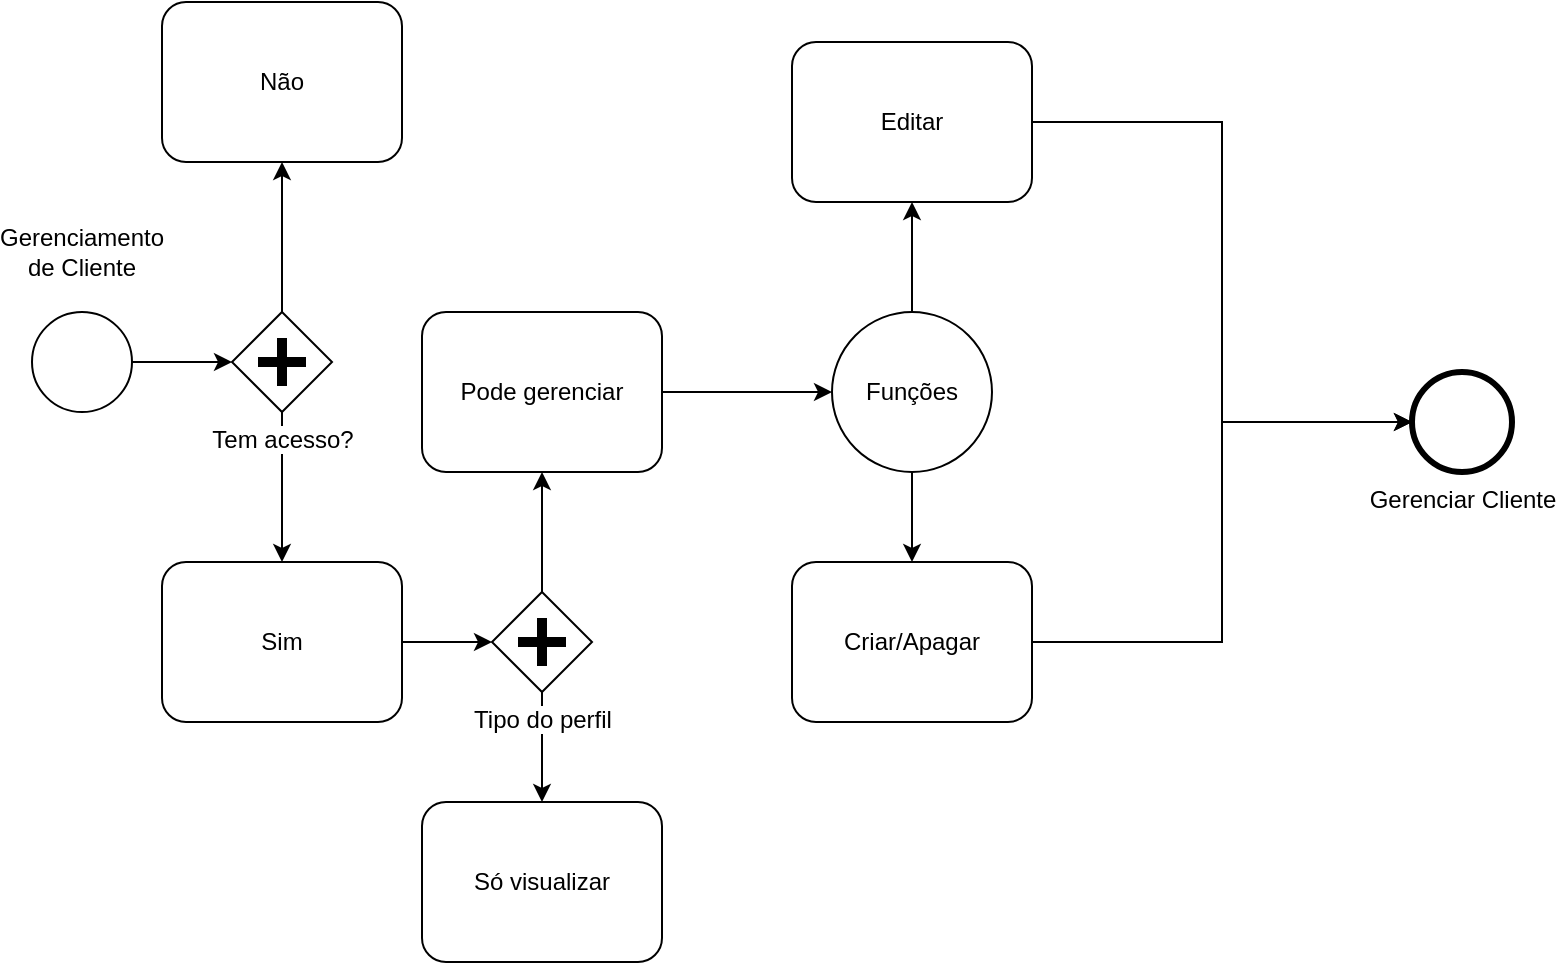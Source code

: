 <mxfile version="15.4.0" type="device"><diagram name="Page-1" id="2a216829-ef6e-dabb-86c1-c78162f3ba2b"><mxGraphModel dx="1420" dy="770" grid="1" gridSize="10" guides="1" tooltips="1" connect="1" arrows="1" fold="1" page="1" pageScale="1" pageWidth="850" pageHeight="1100" background="none" math="0" shadow="0"><root><mxCell id="0"/><mxCell id="1" parent="0"/><mxCell id="7a84cebc1def654-1" value="" style="shape=mxgraph.bpmn.shape;html=1;verticalLabelPosition=bottom;labelBackgroundColor=#ffffff;verticalAlign=top;perimeter=ellipsePerimeter;outline=standard;symbol=general;" parent="1" vertex="1"><mxGeometry x="260" y="265" width="50" height="50" as="geometry"/></mxCell><mxCell id="4P9ssWaTueeB1fBDjrVD-19" style="edgeStyle=orthogonalEdgeStyle;rounded=0;orthogonalLoop=1;jettySize=auto;html=1;exitX=1;exitY=0.5;exitDx=0;exitDy=0;entryX=0;entryY=0.5;entryDx=0;entryDy=0;" edge="1" parent="1" source="7a84cebc1def654-3" target="4P9ssWaTueeB1fBDjrVD-18"><mxGeometry relative="1" as="geometry"/></mxCell><mxCell id="7a84cebc1def654-3" value="Sim" style="shape=ext;rounded=1;html=1;whiteSpace=wrap;" parent="1" vertex="1"><mxGeometry x="325" y="390" width="120" height="80" as="geometry"/></mxCell><mxCell id="4P9ssWaTueeB1fBDjrVD-3" style="edgeStyle=orthogonalEdgeStyle;rounded=0;orthogonalLoop=1;jettySize=auto;html=1;entryX=0.5;entryY=1;entryDx=0;entryDy=0;" edge="1" parent="1" source="7a84cebc1def654-9" target="4P9ssWaTueeB1fBDjrVD-2"><mxGeometry relative="1" as="geometry"/></mxCell><mxCell id="4P9ssWaTueeB1fBDjrVD-4" style="edgeStyle=orthogonalEdgeStyle;rounded=0;orthogonalLoop=1;jettySize=auto;html=1;" edge="1" parent="1" source="7a84cebc1def654-9" target="7a84cebc1def654-3"><mxGeometry relative="1" as="geometry"/></mxCell><mxCell id="7a84cebc1def654-9" value="Tem acesso?" style="shape=mxgraph.bpmn.shape;html=1;verticalLabelPosition=bottom;labelBackgroundColor=#ffffff;verticalAlign=top;perimeter=rhombusPerimeter;background=gateway;outline=none;symbol=parallelGw;" parent="1" vertex="1"><mxGeometry x="360" y="265" width="50" height="50" as="geometry"/></mxCell><mxCell id="7a84cebc1def654-26" value="Gerenciar Cliente" style="shape=mxgraph.bpmn.shape;html=1;verticalLabelPosition=bottom;labelBackgroundColor=#ffffff;verticalAlign=top;perimeter=ellipsePerimeter;outline=end;symbol=general;" parent="1" vertex="1"><mxGeometry x="950" y="295.0" width="50" height="50" as="geometry"/></mxCell><mxCell id="7a84cebc1def654-36" style="edgeStyle=orthogonalEdgeStyle;rounded=0;html=1;jettySize=auto;orthogonalLoop=1;" parent="1" source="7a84cebc1def654-1" edge="1"><mxGeometry relative="1" as="geometry"><mxPoint x="360" y="290" as="targetPoint"/></mxGeometry></mxCell><mxCell id="4P9ssWaTueeB1fBDjrVD-1" value="Gerenciamento de Cliente" style="text;html=1;strokeColor=none;fillColor=none;align=center;verticalAlign=middle;whiteSpace=wrap;rounded=0;" vertex="1" parent="1"><mxGeometry x="255" y="220" width="60" height="30" as="geometry"/></mxCell><mxCell id="4P9ssWaTueeB1fBDjrVD-2" value="Não" style="shape=ext;rounded=1;html=1;whiteSpace=wrap;" vertex="1" parent="1"><mxGeometry x="325" y="110" width="120" height="80" as="geometry"/></mxCell><mxCell id="4P9ssWaTueeB1fBDjrVD-27" style="edgeStyle=orthogonalEdgeStyle;rounded=0;orthogonalLoop=1;jettySize=auto;html=1;entryX=0.5;entryY=1;entryDx=0;entryDy=0;" edge="1" parent="1" source="4P9ssWaTueeB1fBDjrVD-5" target="4P9ssWaTueeB1fBDjrVD-25"><mxGeometry relative="1" as="geometry"/></mxCell><mxCell id="4P9ssWaTueeB1fBDjrVD-28" style="edgeStyle=orthogonalEdgeStyle;rounded=0;orthogonalLoop=1;jettySize=auto;html=1;exitX=0.5;exitY=1;exitDx=0;exitDy=0;" edge="1" parent="1" source="4P9ssWaTueeB1fBDjrVD-5" target="4P9ssWaTueeB1fBDjrVD-26"><mxGeometry relative="1" as="geometry"/></mxCell><mxCell id="4P9ssWaTueeB1fBDjrVD-5" value="Funções" style="ellipse;whiteSpace=wrap;html=1;aspect=fixed;" vertex="1" parent="1"><mxGeometry x="660" y="265" width="80" height="80" as="geometry"/></mxCell><mxCell id="4P9ssWaTueeB1fBDjrVD-21" style="edgeStyle=orthogonalEdgeStyle;rounded=0;orthogonalLoop=1;jettySize=auto;html=1;exitX=0.5;exitY=0;exitDx=0;exitDy=0;entryX=0.5;entryY=1;entryDx=0;entryDy=0;" edge="1" parent="1" source="4P9ssWaTueeB1fBDjrVD-18" target="4P9ssWaTueeB1fBDjrVD-20"><mxGeometry relative="1" as="geometry"/></mxCell><mxCell id="4P9ssWaTueeB1fBDjrVD-23" style="edgeStyle=orthogonalEdgeStyle;rounded=0;orthogonalLoop=1;jettySize=auto;html=1;exitX=0.5;exitY=1;exitDx=0;exitDy=0;entryX=0.5;entryY=0;entryDx=0;entryDy=0;" edge="1" parent="1" source="4P9ssWaTueeB1fBDjrVD-18" target="4P9ssWaTueeB1fBDjrVD-22"><mxGeometry relative="1" as="geometry"/></mxCell><mxCell id="4P9ssWaTueeB1fBDjrVD-18" value="Tipo do perfil" style="shape=mxgraph.bpmn.shape;html=1;verticalLabelPosition=bottom;labelBackgroundColor=#ffffff;verticalAlign=top;perimeter=rhombusPerimeter;background=gateway;outline=none;symbol=parallelGw;" vertex="1" parent="1"><mxGeometry x="490" y="405" width="50" height="50" as="geometry"/></mxCell><mxCell id="4P9ssWaTueeB1fBDjrVD-24" style="edgeStyle=orthogonalEdgeStyle;rounded=0;orthogonalLoop=1;jettySize=auto;html=1;exitX=1;exitY=0.5;exitDx=0;exitDy=0;entryX=0;entryY=0.5;entryDx=0;entryDy=0;" edge="1" parent="1" source="4P9ssWaTueeB1fBDjrVD-20" target="4P9ssWaTueeB1fBDjrVD-5"><mxGeometry relative="1" as="geometry"/></mxCell><mxCell id="4P9ssWaTueeB1fBDjrVD-20" value="Pode gerenciar" style="shape=ext;rounded=1;html=1;whiteSpace=wrap;" vertex="1" parent="1"><mxGeometry x="455" y="265" width="120" height="80" as="geometry"/></mxCell><mxCell id="4P9ssWaTueeB1fBDjrVD-22" value="Só visualizar" style="shape=ext;rounded=1;html=1;whiteSpace=wrap;" vertex="1" parent="1"><mxGeometry x="455" y="510" width="120" height="80" as="geometry"/></mxCell><mxCell id="4P9ssWaTueeB1fBDjrVD-29" style="edgeStyle=orthogonalEdgeStyle;rounded=0;orthogonalLoop=1;jettySize=auto;html=1;exitX=1;exitY=0.5;exitDx=0;exitDy=0;entryX=0;entryY=0.5;entryDx=0;entryDy=0;" edge="1" parent="1" source="4P9ssWaTueeB1fBDjrVD-25" target="7a84cebc1def654-26"><mxGeometry relative="1" as="geometry"/></mxCell><mxCell id="4P9ssWaTueeB1fBDjrVD-25" value="Editar" style="shape=ext;rounded=1;html=1;whiteSpace=wrap;" vertex="1" parent="1"><mxGeometry x="640" y="130" width="120" height="80" as="geometry"/></mxCell><mxCell id="4P9ssWaTueeB1fBDjrVD-33" style="edgeStyle=orthogonalEdgeStyle;rounded=0;orthogonalLoop=1;jettySize=auto;html=1;exitX=1;exitY=0.5;exitDx=0;exitDy=0;entryX=0;entryY=0.5;entryDx=0;entryDy=0;" edge="1" parent="1" source="4P9ssWaTueeB1fBDjrVD-26" target="7a84cebc1def654-26"><mxGeometry relative="1" as="geometry"/></mxCell><mxCell id="4P9ssWaTueeB1fBDjrVD-26" value="Criar/Apagar" style="shape=ext;rounded=1;html=1;whiteSpace=wrap;" vertex="1" parent="1"><mxGeometry x="640" y="390" width="120" height="80" as="geometry"/></mxCell></root></mxGraphModel></diagram></mxfile>